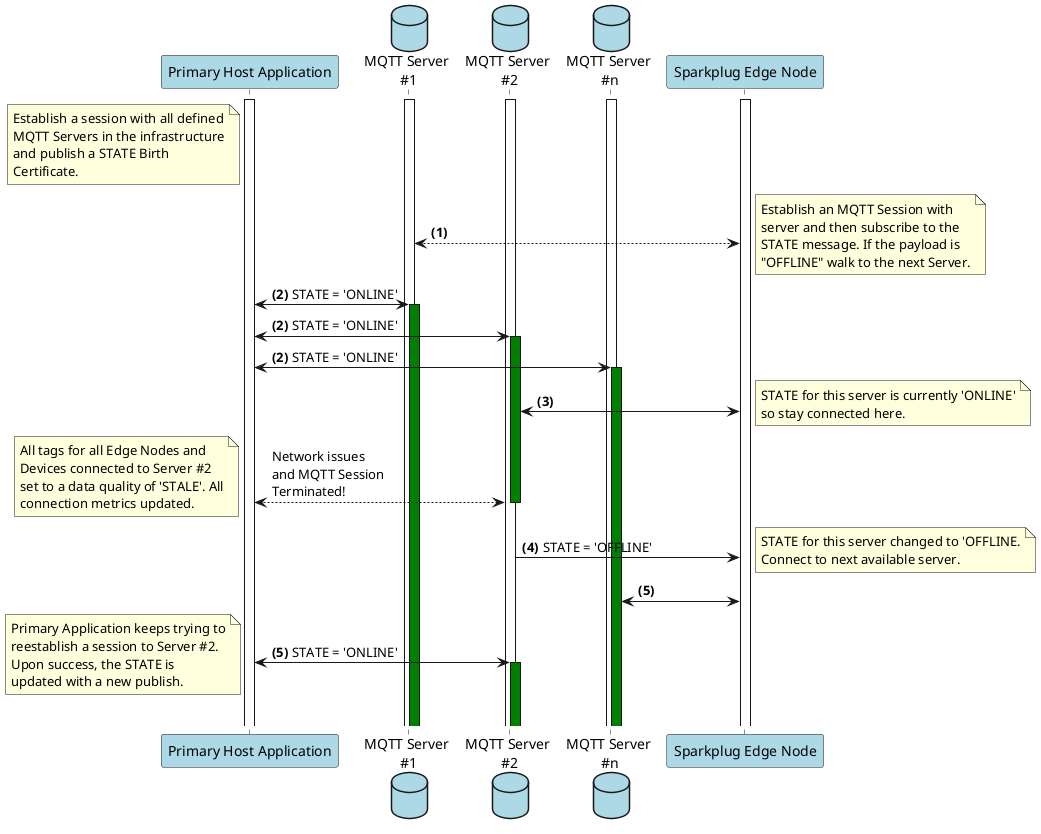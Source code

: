 @startuml
participant "Primary Host Application" as PrimApp #lightblue
database "MQTT Server\n #1" as Server1 #lightblue
database "MQTT Server\n #2" as Server2 #lightblue
database "MQTT Server\n #n" as ServerN #lightblue
participant "Sparkplug Edge Node" as EdgeNode #lightblue

activate PrimApp
activate Server1
activate Server2
activate ServerN
activate EdgeNode

note left of PrimApp
Establish a session with all defined
MQTT Servers in the infrastructure
and publish a STATE Birth
Certificate.
end note

autonumber 1 "<b>(#)"
Server1 <--> EdgeNode
note right
Establish an MQTT Session with
server and then subscribe to the
STATE message. If the payload is
"OFFLINE" walk to the next Server.
end note


autonumber 2 "<b>(#)"
PrimApp <-> Server1 : STATE = 'ONLINE'
activate Server1 #green

autonumber 2 "<b>(#)"
PrimApp <-> Server2 : STATE = 'ONLINE'
activate Server2 #green

autonumber 2 "<b>(#)"
PrimApp <-> ServerN : STATE = 'ONLINE'
activate ServerN #green

autonumber 3 "<b>(#)"
Server2 <-> EdgeNode
note right
STATE for this server is currently 'ONLINE'
so stay connected here.
end note

autonumber stop
PrimApp <--> Server2 : Network issues\nand MQTT Session\nTerminated!
note left
All tags for all Edge Nodes and
Devices connected to Server #2
set to a data quality of 'STALE'. All
connection metrics updated.
end note

deactivate Server2

autonumber 4 "<b>(#)"
Server2 -> EdgeNode : STATE = 'OFFLINE'
note right
STATE for this server changed to 'OFFLINE.
Connect to next available server.
end note

autonumber 5 "<b>(#)"
ServerN <-> EdgeNode

autonumber 5 "<b>(#)"
PrimApp <-> Server2 : STATE = 'ONLINE'
activate Server2 #green
note left
Primary Application keeps trying to
reestablish a session to Server #2.
Upon success, the STATE is
updated with a new publish.
end note

|||
@enduml
